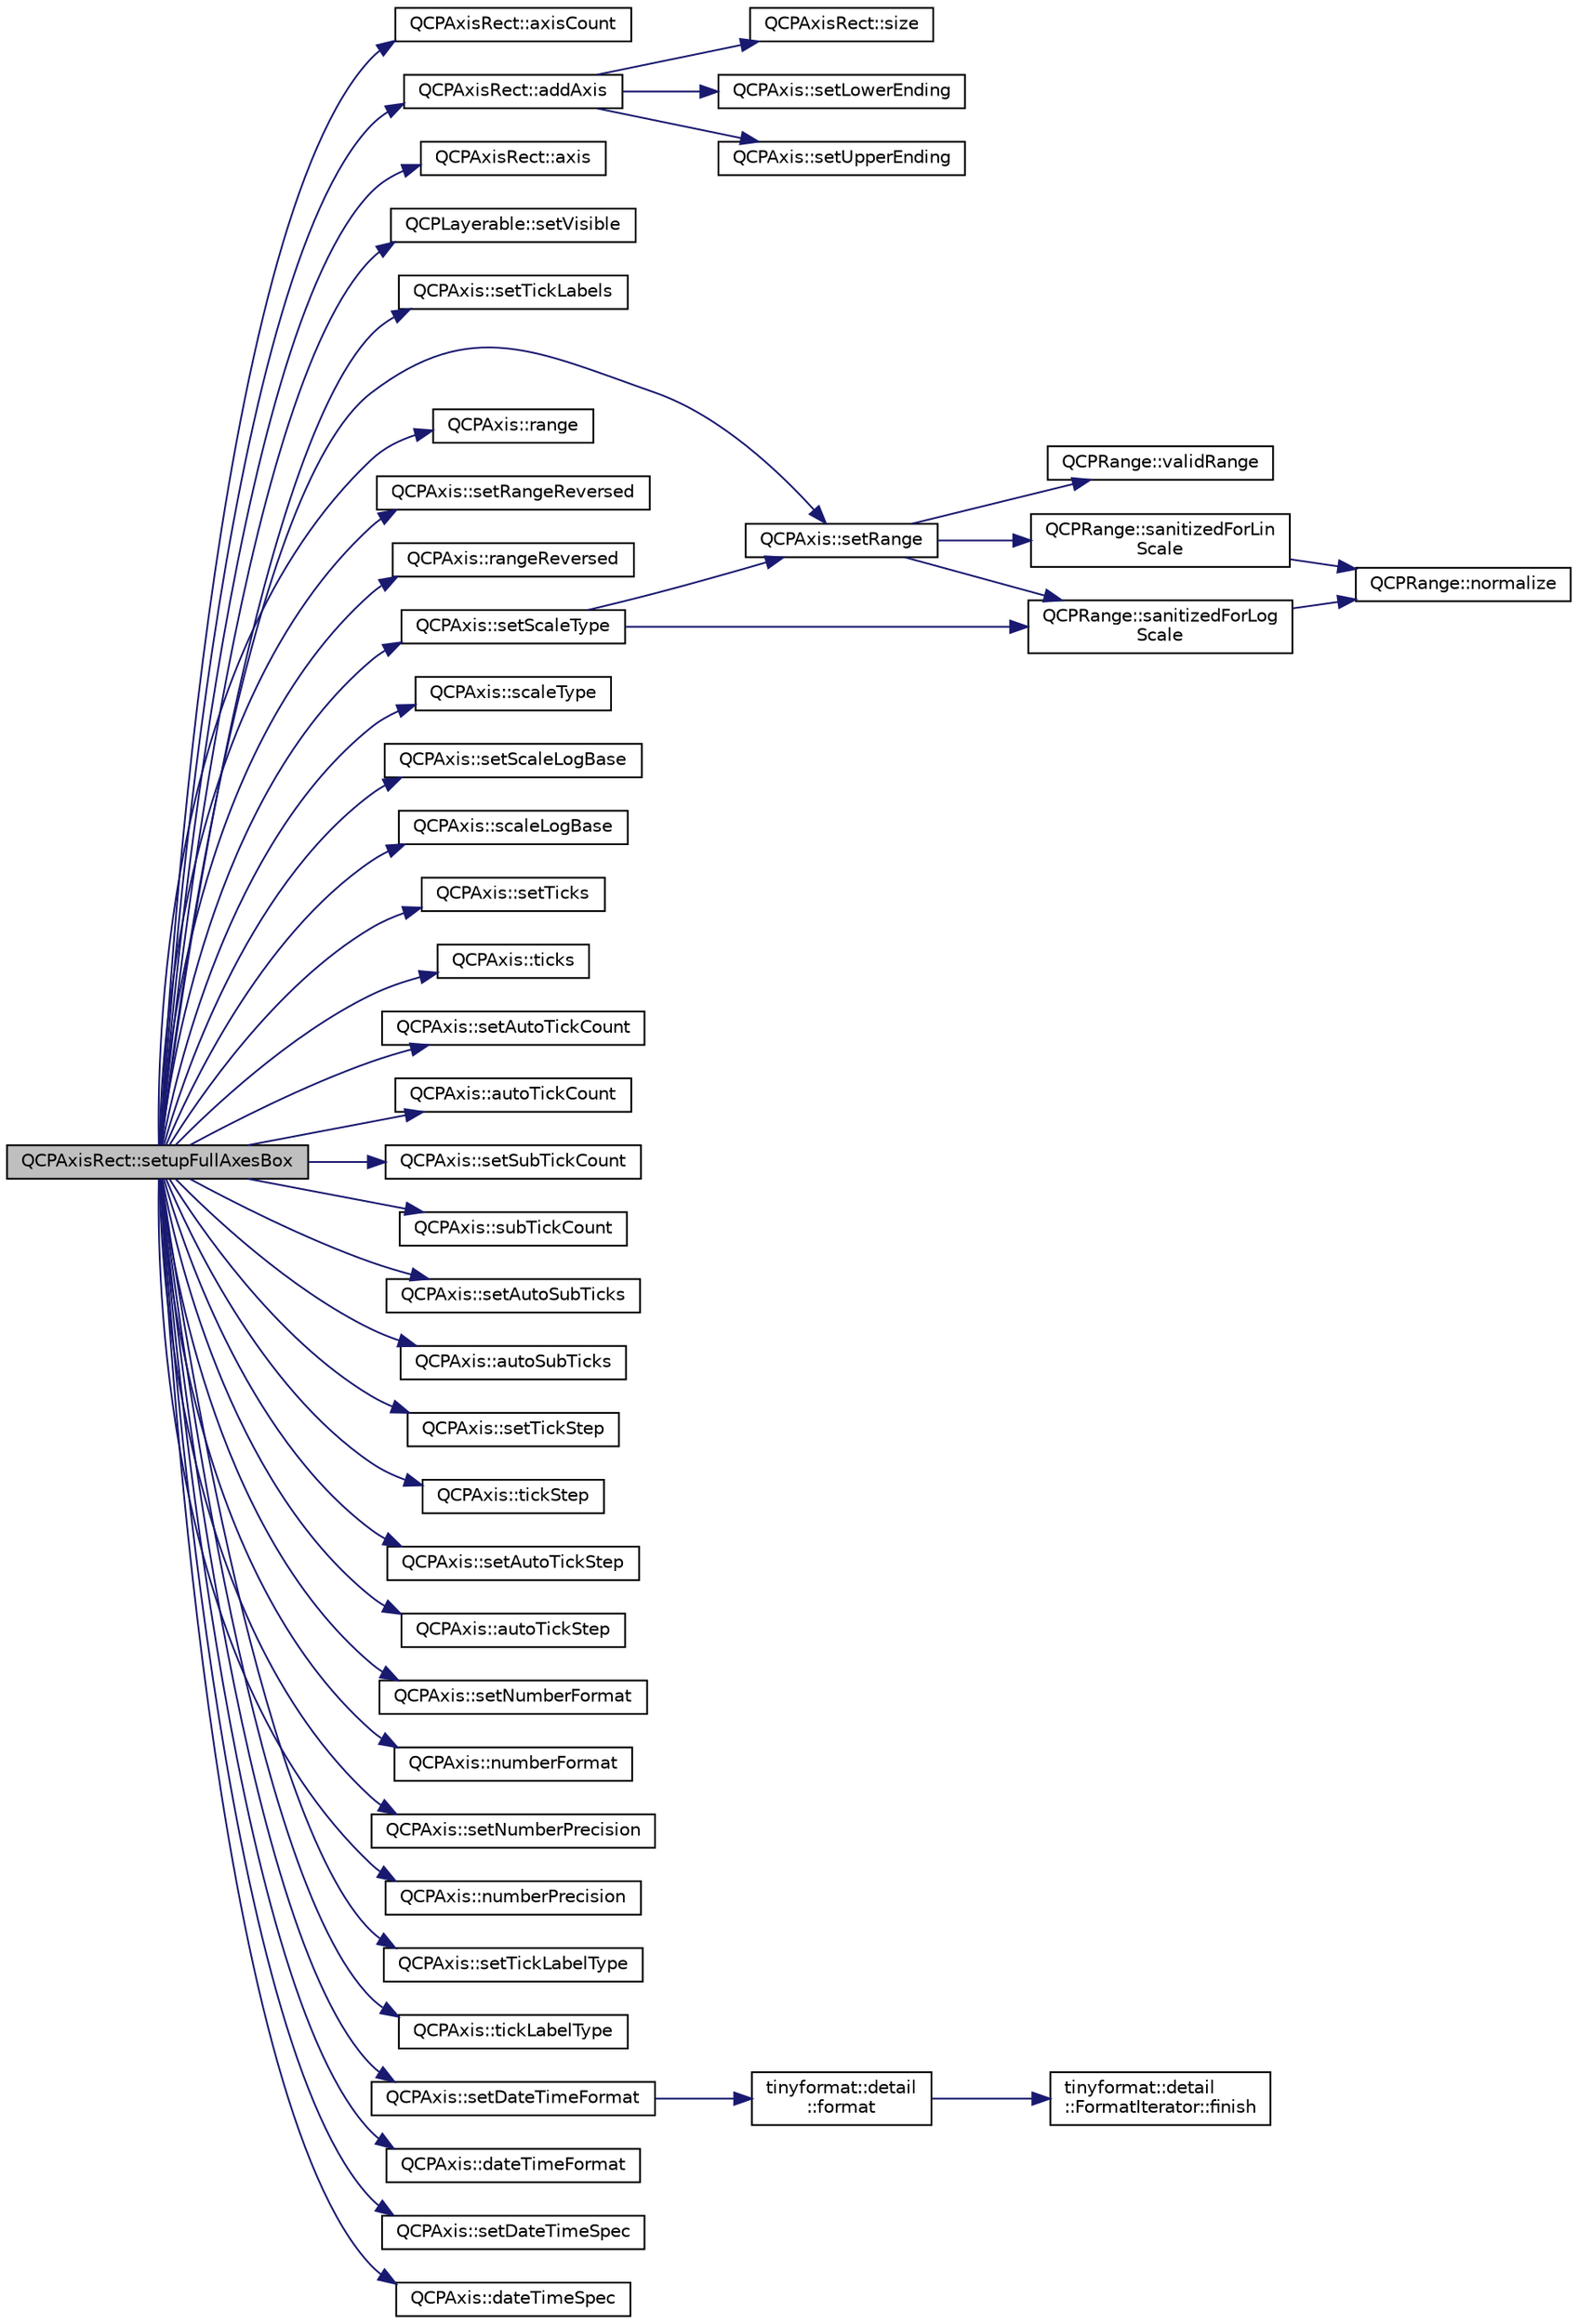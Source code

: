 digraph "QCPAxisRect::setupFullAxesBox"
{
  edge [fontname="Helvetica",fontsize="10",labelfontname="Helvetica",labelfontsize="10"];
  node [fontname="Helvetica",fontsize="10",shape=record];
  rankdir="LR";
  Node404 [label="QCPAxisRect::setupFullAxesBox",height=0.2,width=0.4,color="black", fillcolor="grey75", style="filled", fontcolor="black"];
  Node404 -> Node405 [color="midnightblue",fontsize="10",style="solid",fontname="Helvetica"];
  Node405 [label="QCPAxisRect::axisCount",height=0.2,width=0.4,color="black", fillcolor="white", style="filled",URL="$d8/dad/class_q_c_p_axis_rect.html#a85b321acec0f694d8b5fdeafdbff3133"];
  Node404 -> Node406 [color="midnightblue",fontsize="10",style="solid",fontname="Helvetica"];
  Node406 [label="QCPAxisRect::addAxis",height=0.2,width=0.4,color="black", fillcolor="white", style="filled",URL="$d8/dad/class_q_c_p_axis_rect.html#acbc382cc7715d23310d65d91f50a4bde"];
  Node406 -> Node407 [color="midnightblue",fontsize="10",style="solid",fontname="Helvetica"];
  Node407 [label="QCPAxisRect::size",height=0.2,width=0.4,color="black", fillcolor="white", style="filled",URL="$d8/dad/class_q_c_p_axis_rect.html#a7a8289346eb612f422c704f8b75cf479"];
  Node406 -> Node408 [color="midnightblue",fontsize="10",style="solid",fontname="Helvetica"];
  Node408 [label="QCPAxis::setLowerEnding",height=0.2,width=0.4,color="black", fillcolor="white", style="filled",URL="$d2/deb/class_q_c_p_axis.html#a08af1c72db9ae4dc8cb8a973d44405ab"];
  Node406 -> Node409 [color="midnightblue",fontsize="10",style="solid",fontname="Helvetica"];
  Node409 [label="QCPAxis::setUpperEnding",height=0.2,width=0.4,color="black", fillcolor="white", style="filled",URL="$d2/deb/class_q_c_p_axis.html#a69119b892fc306f651763596685aa377"];
  Node404 -> Node410 [color="midnightblue",fontsize="10",style="solid",fontname="Helvetica"];
  Node410 [label="QCPAxisRect::axis",height=0.2,width=0.4,color="black", fillcolor="white", style="filled",URL="$d8/dad/class_q_c_p_axis_rect.html#a583ae4f6d78b601b732183f6cabecbe1"];
  Node404 -> Node411 [color="midnightblue",fontsize="10",style="solid",fontname="Helvetica"];
  Node411 [label="QCPLayerable::setVisible",height=0.2,width=0.4,color="black", fillcolor="white", style="filled",URL="$d6/d4d/class_q_c_p_layerable.html#a3bed99ddc396b48ce3ebfdc0418744f8"];
  Node404 -> Node412 [color="midnightblue",fontsize="10",style="solid",fontname="Helvetica"];
  Node412 [label="QCPAxis::setTickLabels",height=0.2,width=0.4,color="black", fillcolor="white", style="filled",URL="$d2/deb/class_q_c_p_axis.html#a04ba16e1f6f78d70f938519576ed32c8"];
  Node404 -> Node413 [color="midnightblue",fontsize="10",style="solid",fontname="Helvetica"];
  Node413 [label="QCPAxis::setRange",height=0.2,width=0.4,color="black", fillcolor="white", style="filled",URL="$d2/deb/class_q_c_p_axis.html#aebdfea5d44c3a0ad2b4700cd4d25b641"];
  Node413 -> Node414 [color="midnightblue",fontsize="10",style="solid",fontname="Helvetica"];
  Node414 [label="QCPRange::validRange",height=0.2,width=0.4,color="black", fillcolor="white", style="filled",URL="$d8/d0b/class_q_c_p_range.html#ab38bd4841c77c7bb86c9eea0f142dcc0"];
  Node413 -> Node415 [color="midnightblue",fontsize="10",style="solid",fontname="Helvetica"];
  Node415 [label="QCPRange::sanitizedForLog\lScale",height=0.2,width=0.4,color="black", fillcolor="white", style="filled",URL="$d8/d0b/class_q_c_p_range.html#a3d66288d66e1d6df3636075eb42502ee"];
  Node415 -> Node416 [color="midnightblue",fontsize="10",style="solid",fontname="Helvetica"];
  Node416 [label="QCPRange::normalize",height=0.2,width=0.4,color="black", fillcolor="white", style="filled",URL="$d8/d0b/class_q_c_p_range.html#af914a7740269b0604d0827c634a878a9"];
  Node413 -> Node417 [color="midnightblue",fontsize="10",style="solid",fontname="Helvetica"];
  Node417 [label="QCPRange::sanitizedForLin\lScale",height=0.2,width=0.4,color="black", fillcolor="white", style="filled",URL="$d8/d0b/class_q_c_p_range.html#a808751fdd9b17ef52327ba011df2e5f1"];
  Node417 -> Node416 [color="midnightblue",fontsize="10",style="solid",fontname="Helvetica"];
  Node404 -> Node418 [color="midnightblue",fontsize="10",style="solid",fontname="Helvetica"];
  Node418 [label="QCPAxis::range",height=0.2,width=0.4,color="black", fillcolor="white", style="filled",URL="$d2/deb/class_q_c_p_axis.html#ac4058855a81f1a883cf2e754f6a6acb1"];
  Node404 -> Node419 [color="midnightblue",fontsize="10",style="solid",fontname="Helvetica"];
  Node419 [label="QCPAxis::setRangeReversed",height=0.2,width=0.4,color="black", fillcolor="white", style="filled",URL="$d2/deb/class_q_c_p_axis.html#a2172fdb196b1a0dc3f40992fcad8e9e1"];
  Node404 -> Node420 [color="midnightblue",fontsize="10",style="solid",fontname="Helvetica"];
  Node420 [label="QCPAxis::rangeReversed",height=0.2,width=0.4,color="black", fillcolor="white", style="filled",URL="$d2/deb/class_q_c_p_axis.html#ab9866dd1a78f1920f491ec12a794bec2"];
  Node404 -> Node421 [color="midnightblue",fontsize="10",style="solid",fontname="Helvetica"];
  Node421 [label="QCPAxis::setScaleType",height=0.2,width=0.4,color="black", fillcolor="white", style="filled",URL="$d2/deb/class_q_c_p_axis.html#adef29cae617af4f519f6c40d1a866ca6"];
  Node421 -> Node413 [color="midnightblue",fontsize="10",style="solid",fontname="Helvetica"];
  Node421 -> Node415 [color="midnightblue",fontsize="10",style="solid",fontname="Helvetica"];
  Node404 -> Node422 [color="midnightblue",fontsize="10",style="solid",fontname="Helvetica"];
  Node422 [label="QCPAxis::scaleType",height=0.2,width=0.4,color="black", fillcolor="white", style="filled",URL="$d2/deb/class_q_c_p_axis.html#ad23e9ad97b44e9aeaf4fab8904280098"];
  Node404 -> Node423 [color="midnightblue",fontsize="10",style="solid",fontname="Helvetica"];
  Node423 [label="QCPAxis::setScaleLogBase",height=0.2,width=0.4,color="black", fillcolor="white", style="filled",URL="$d2/deb/class_q_c_p_axis.html#a726186054be90487885a748aa1b42188"];
  Node404 -> Node424 [color="midnightblue",fontsize="10",style="solid",fontname="Helvetica"];
  Node424 [label="QCPAxis::scaleLogBase",height=0.2,width=0.4,color="black", fillcolor="white", style="filled",URL="$d2/deb/class_q_c_p_axis.html#a8f1cdf4b2b446db90adc7c1e2a826600"];
  Node404 -> Node425 [color="midnightblue",fontsize="10",style="solid",fontname="Helvetica"];
  Node425 [label="QCPAxis::setTicks",height=0.2,width=0.4,color="black", fillcolor="white", style="filled",URL="$d2/deb/class_q_c_p_axis.html#ac891409315bc379e3b1abdb162c1a011"];
  Node404 -> Node426 [color="midnightblue",fontsize="10",style="solid",fontname="Helvetica"];
  Node426 [label="QCPAxis::ticks",height=0.2,width=0.4,color="black", fillcolor="white", style="filled",URL="$d2/deb/class_q_c_p_axis.html#a5c3da767a2dc990f200856a9e27ea06e"];
  Node404 -> Node427 [color="midnightblue",fontsize="10",style="solid",fontname="Helvetica"];
  Node427 [label="QCPAxis::setAutoTickCount",height=0.2,width=0.4,color="black", fillcolor="white", style="filled",URL="$d2/deb/class_q_c_p_axis.html#a7c7111cbeac9ec5fcb40f93a1ef51a0b"];
  Node404 -> Node428 [color="midnightblue",fontsize="10",style="solid",fontname="Helvetica"];
  Node428 [label="QCPAxis::autoTickCount",height=0.2,width=0.4,color="black", fillcolor="white", style="filled",URL="$d2/deb/class_q_c_p_axis.html#a3fe8fce237b74f4dc46154048b7187e7"];
  Node404 -> Node429 [color="midnightblue",fontsize="10",style="solid",fontname="Helvetica"];
  Node429 [label="QCPAxis::setSubTickCount",height=0.2,width=0.4,color="black", fillcolor="white", style="filled",URL="$d2/deb/class_q_c_p_axis.html#a4b1554ead9d7f9799650d51383e326dd"];
  Node404 -> Node430 [color="midnightblue",fontsize="10",style="solid",fontname="Helvetica"];
  Node430 [label="QCPAxis::subTickCount",height=0.2,width=0.4,color="black", fillcolor="white", style="filled",URL="$d2/deb/class_q_c_p_axis.html#aba4695601f385cb4fe48b7d0dfa4efb9"];
  Node404 -> Node431 [color="midnightblue",fontsize="10",style="solid",fontname="Helvetica"];
  Node431 [label="QCPAxis::setAutoSubTicks",height=0.2,width=0.4,color="black", fillcolor="white", style="filled",URL="$d2/deb/class_q_c_p_axis.html#adcbdec7a60054b88571e89599f4a45bf"];
  Node404 -> Node432 [color="midnightblue",fontsize="10",style="solid",fontname="Helvetica"];
  Node432 [label="QCPAxis::autoSubTicks",height=0.2,width=0.4,color="black", fillcolor="white", style="filled",URL="$d2/deb/class_q_c_p_axis.html#ae3b171fb48bc48e430c6d00397782b58"];
  Node404 -> Node433 [color="midnightblue",fontsize="10",style="solid",fontname="Helvetica"];
  Node433 [label="QCPAxis::setTickStep",height=0.2,width=0.4,color="black", fillcolor="white", style="filled",URL="$d2/deb/class_q_c_p_axis.html#af727db0acc6492c4c774c0700e738205"];
  Node404 -> Node434 [color="midnightblue",fontsize="10",style="solid",fontname="Helvetica"];
  Node434 [label="QCPAxis::tickStep",height=0.2,width=0.4,color="black", fillcolor="white", style="filled",URL="$d2/deb/class_q_c_p_axis.html#a951320db20b7add3dc30853fcbf3b520"];
  Node404 -> Node435 [color="midnightblue",fontsize="10",style="solid",fontname="Helvetica"];
  Node435 [label="QCPAxis::setAutoTickStep",height=0.2,width=0.4,color="black", fillcolor="white", style="filled",URL="$d2/deb/class_q_c_p_axis.html#a99fe77b034e06f5b723995beab96e741"];
  Node404 -> Node436 [color="midnightblue",fontsize="10",style="solid",fontname="Helvetica"];
  Node436 [label="QCPAxis::autoTickStep",height=0.2,width=0.4,color="black", fillcolor="white", style="filled",URL="$d2/deb/class_q_c_p_axis.html#a1717c54da08abc29f406a0ff7da679f0"];
  Node404 -> Node437 [color="midnightblue",fontsize="10",style="solid",fontname="Helvetica"];
  Node437 [label="QCPAxis::setNumberFormat",height=0.2,width=0.4,color="black", fillcolor="white", style="filled",URL="$d2/deb/class_q_c_p_axis.html#ae585a54dc2aac662e90a2ca82f002590"];
  Node404 -> Node438 [color="midnightblue",fontsize="10",style="solid",fontname="Helvetica"];
  Node438 [label="QCPAxis::numberFormat",height=0.2,width=0.4,color="black", fillcolor="white", style="filled",URL="$d2/deb/class_q_c_p_axis.html#a20cc29c2f282a0e9efd8f32145e47be6"];
  Node404 -> Node439 [color="midnightblue",fontsize="10",style="solid",fontname="Helvetica"];
  Node439 [label="QCPAxis::setNumberPrecision",height=0.2,width=0.4,color="black", fillcolor="white", style="filled",URL="$d2/deb/class_q_c_p_axis.html#a21dc8023ad7500382ad9574b48137e63"];
  Node404 -> Node440 [color="midnightblue",fontsize="10",style="solid",fontname="Helvetica"];
  Node440 [label="QCPAxis::numberPrecision",height=0.2,width=0.4,color="black", fillcolor="white", style="filled",URL="$d2/deb/class_q_c_p_axis.html#a2562b6f3a4a01c7ed83a388042664998"];
  Node404 -> Node441 [color="midnightblue",fontsize="10",style="solid",fontname="Helvetica"];
  Node441 [label="QCPAxis::setTickLabelType",height=0.2,width=0.4,color="black", fillcolor="white", style="filled",URL="$d2/deb/class_q_c_p_axis.html#a54f24f5ce8feea25209388a863d7e448"];
  Node404 -> Node442 [color="midnightblue",fontsize="10",style="solid",fontname="Helvetica"];
  Node442 [label="QCPAxis::tickLabelType",height=0.2,width=0.4,color="black", fillcolor="white", style="filled",URL="$d2/deb/class_q_c_p_axis.html#a0c66f78e18305dc5a7114757a5352f2b"];
  Node404 -> Node443 [color="midnightblue",fontsize="10",style="solid",fontname="Helvetica"];
  Node443 [label="QCPAxis::setDateTimeFormat",height=0.2,width=0.4,color="black", fillcolor="white", style="filled",URL="$d2/deb/class_q_c_p_axis.html#a2ee0191daa03524a682113e63e05f7a7"];
  Node443 -> Node444 [color="midnightblue",fontsize="10",style="solid",fontname="Helvetica"];
  Node444 [label="tinyformat::detail\l::format",height=0.2,width=0.4,color="black", fillcolor="white", style="filled",URL="$d8/d1a/namespacetinyformat_1_1detail.html#aa4b0590b3e34562c2d252a2086cec7ba"];
  Node444 -> Node445 [color="midnightblue",fontsize="10",style="solid",fontname="Helvetica"];
  Node445 [label="tinyformat::detail\l::FormatIterator::finish",height=0.2,width=0.4,color="black", fillcolor="white", style="filled",URL="$d8/d42/classtinyformat_1_1detail_1_1_format_iterator.html#a46377a804f72dbad1e508d2fbaa18ce9"];
  Node404 -> Node446 [color="midnightblue",fontsize="10",style="solid",fontname="Helvetica"];
  Node446 [label="QCPAxis::dateTimeFormat",height=0.2,width=0.4,color="black", fillcolor="white", style="filled",URL="$d2/deb/class_q_c_p_axis.html#a2ba678e9e69969b910c4790a772f6bea"];
  Node404 -> Node447 [color="midnightblue",fontsize="10",style="solid",fontname="Helvetica"];
  Node447 [label="QCPAxis::setDateTimeSpec",height=0.2,width=0.4,color="black", fillcolor="white", style="filled",URL="$d2/deb/class_q_c_p_axis.html#a262e06731debed7eee11fa6a81d67eaf"];
  Node404 -> Node448 [color="midnightblue",fontsize="10",style="solid",fontname="Helvetica"];
  Node448 [label="QCPAxis::dateTimeSpec",height=0.2,width=0.4,color="black", fillcolor="white", style="filled",URL="$d2/deb/class_q_c_p_axis.html#aea1341545f772173451671744e50ea22"];
}
